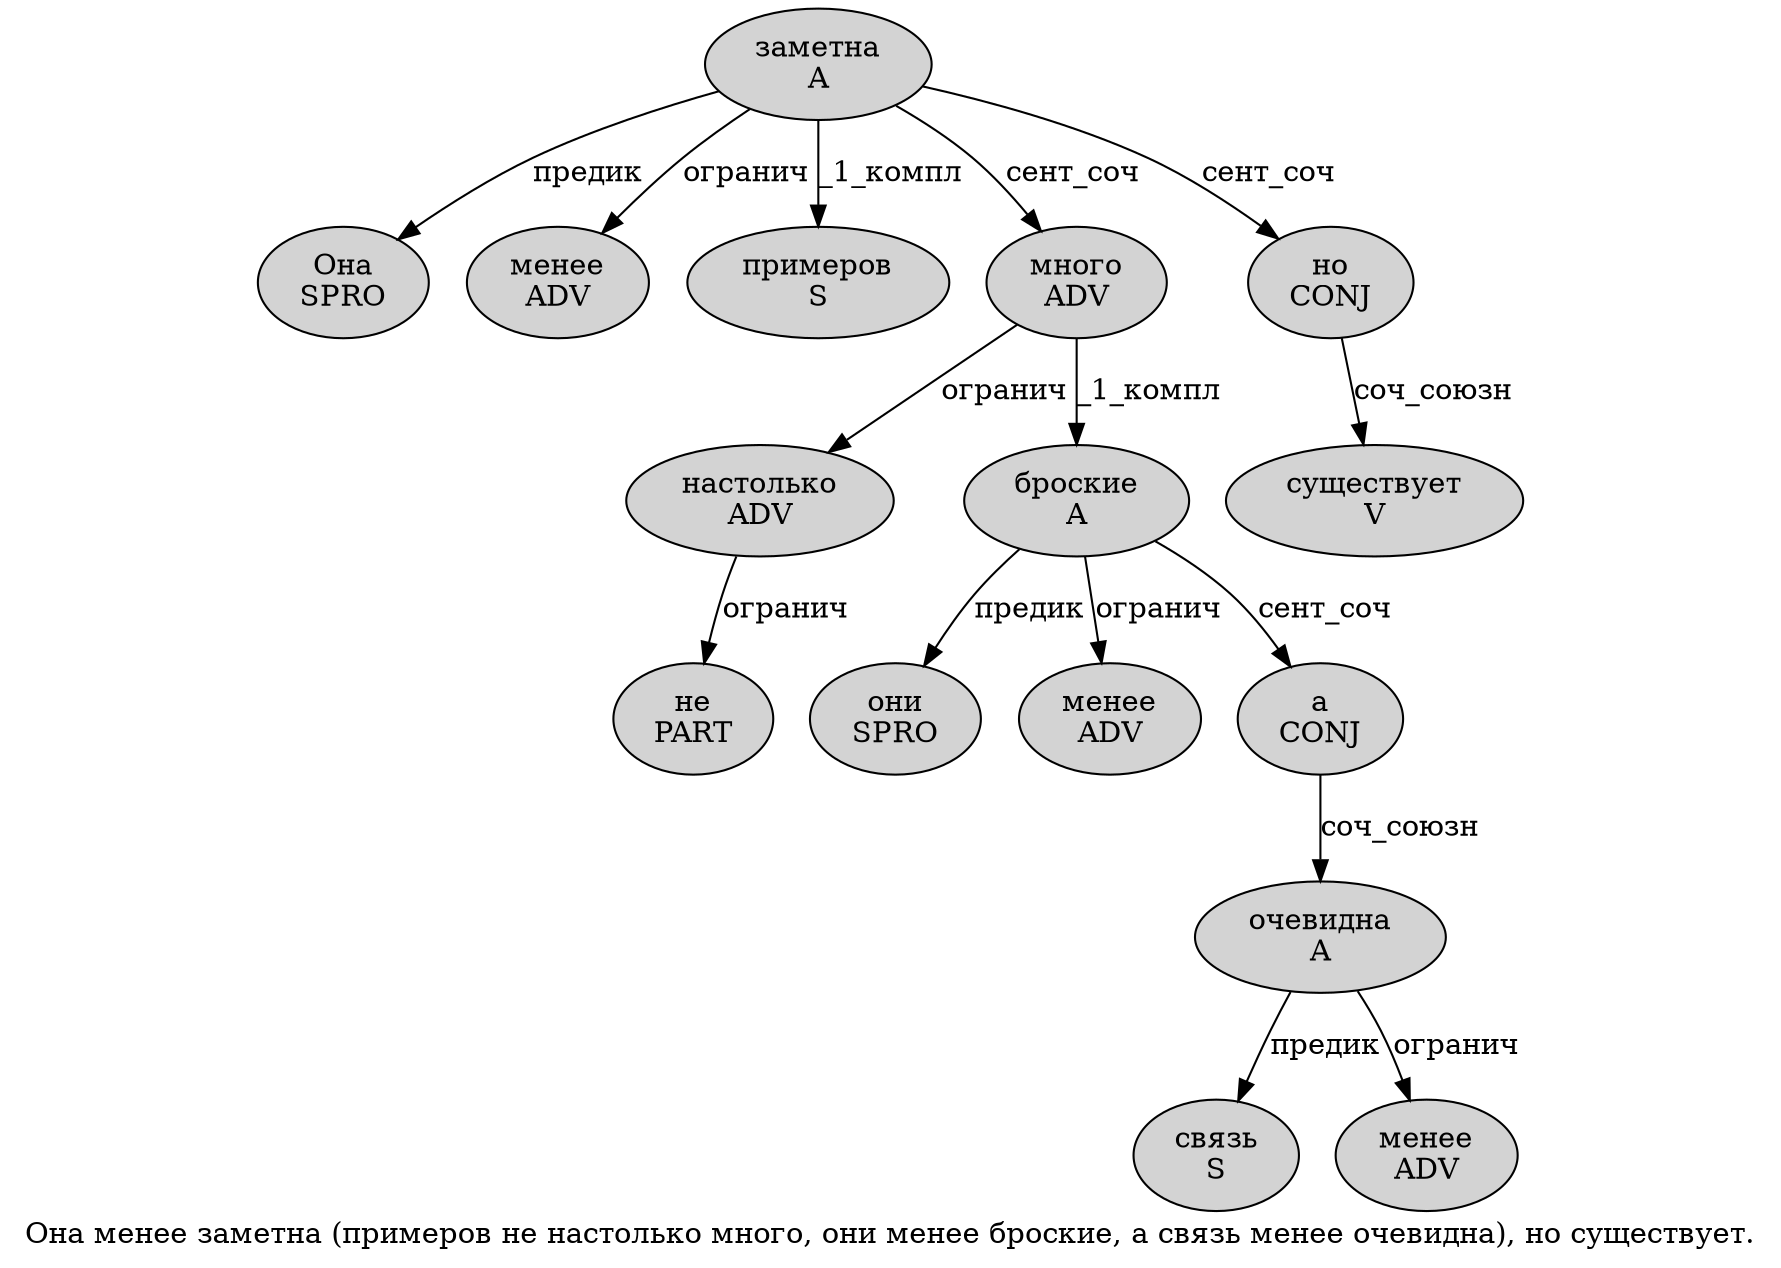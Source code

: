 digraph SENTENCE_2660 {
	graph [label="Она менее заметна (примеров не настолько много, они менее броские, а связь менее очевидна), но существует."]
	node [style=filled]
		0 [label="Она
SPRO" color="" fillcolor=lightgray penwidth=1 shape=ellipse]
		1 [label="менее
ADV" color="" fillcolor=lightgray penwidth=1 shape=ellipse]
		2 [label="заметна
A" color="" fillcolor=lightgray penwidth=1 shape=ellipse]
		4 [label="примеров
S" color="" fillcolor=lightgray penwidth=1 shape=ellipse]
		5 [label="не
PART" color="" fillcolor=lightgray penwidth=1 shape=ellipse]
		6 [label="настолько
ADV" color="" fillcolor=lightgray penwidth=1 shape=ellipse]
		7 [label="много
ADV" color="" fillcolor=lightgray penwidth=1 shape=ellipse]
		9 [label="они
SPRO" color="" fillcolor=lightgray penwidth=1 shape=ellipse]
		10 [label="менее
ADV" color="" fillcolor=lightgray penwidth=1 shape=ellipse]
		11 [label="броские
A" color="" fillcolor=lightgray penwidth=1 shape=ellipse]
		13 [label="а
CONJ" color="" fillcolor=lightgray penwidth=1 shape=ellipse]
		14 [label="связь
S" color="" fillcolor=lightgray penwidth=1 shape=ellipse]
		15 [label="менее
ADV" color="" fillcolor=lightgray penwidth=1 shape=ellipse]
		16 [label="очевидна
A" color="" fillcolor=lightgray penwidth=1 shape=ellipse]
		19 [label="но
CONJ" color="" fillcolor=lightgray penwidth=1 shape=ellipse]
		20 [label="существует
V" color="" fillcolor=lightgray penwidth=1 shape=ellipse]
			6 -> 5 [label="огранич"]
			7 -> 6 [label="огранич"]
			7 -> 11 [label="_1_компл"]
			2 -> 0 [label="предик"]
			2 -> 1 [label="огранич"]
			2 -> 4 [label="_1_компл"]
			2 -> 7 [label="сент_соч"]
			2 -> 19 [label="сент_соч"]
			16 -> 14 [label="предик"]
			16 -> 15 [label="огранич"]
			11 -> 9 [label="предик"]
			11 -> 10 [label="огранич"]
			11 -> 13 [label="сент_соч"]
			19 -> 20 [label="соч_союзн"]
			13 -> 16 [label="соч_союзн"]
}